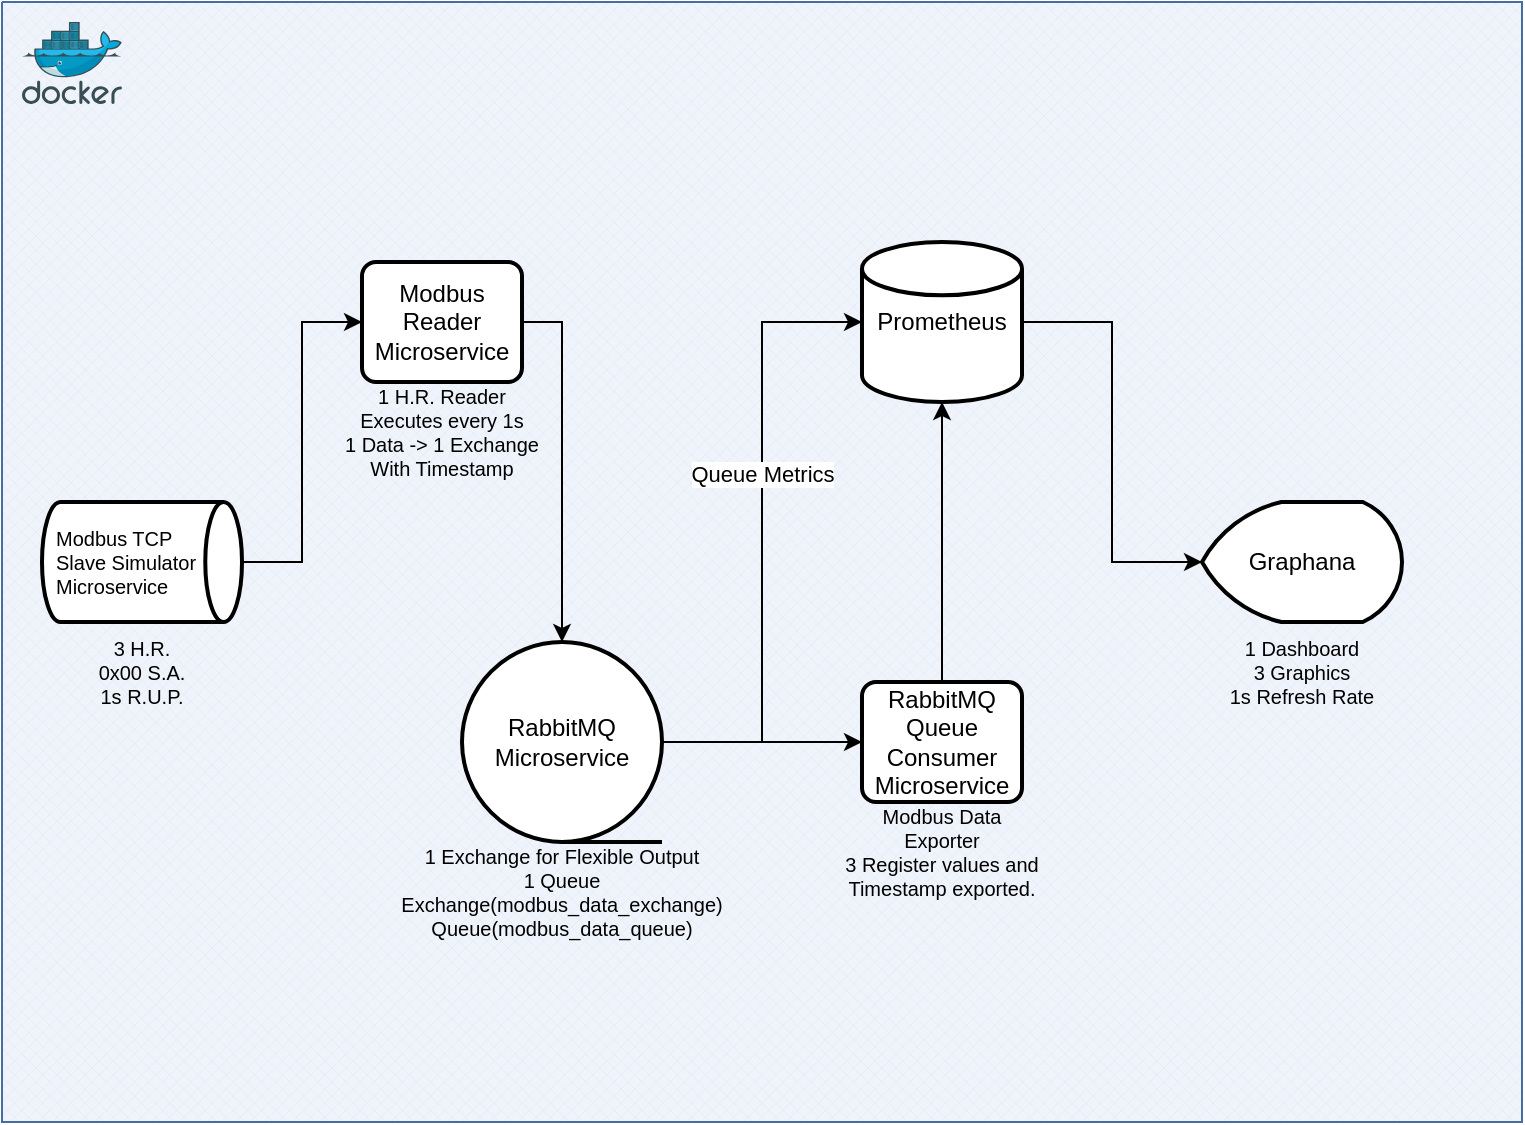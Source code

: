 <mxfile version="22.1.5" type="device">
  <diagram name="Page-1" id="iyPXEvSP8MVs31zQFToT">
    <mxGraphModel dx="954" dy="640" grid="1" gridSize="10" guides="1" tooltips="1" connect="1" arrows="1" fold="1" page="1" pageScale="1" pageWidth="850" pageHeight="1100" math="0" shadow="0">
      <root>
        <mxCell id="0" />
        <mxCell id="1" parent="0" />
        <mxCell id="0f5eWezWo_BUU3gNvSpf-1" value="" style="verticalLabelPosition=bottom;verticalAlign=top;html=1;shape=mxgraph.basic.patternFillRect;fillStyle=diagGrid;step=5;fillStrokeWidth=0.2;fillStrokeColor=#dddddd;movable=1;resizable=1;rotatable=1;deletable=1;editable=1;locked=0;connectable=1;fillColor=#EFF4FC;strokeColor=#466CA3;" vertex="1" parent="1">
          <mxGeometry x="40" y="40" width="760" height="560" as="geometry" />
        </mxCell>
        <mxCell id="0f5eWezWo_BUU3gNvSpf-8" style="edgeStyle=orthogonalEdgeStyle;rounded=0;orthogonalLoop=1;jettySize=auto;html=1;entryX=0;entryY=0.5;entryDx=0;entryDy=0;" edge="1" parent="1" source="0f5eWezWo_BUU3gNvSpf-3" target="0f5eWezWo_BUU3gNvSpf-5">
          <mxGeometry relative="1" as="geometry" />
        </mxCell>
        <mxCell id="0f5eWezWo_BUU3gNvSpf-3" value="Modbus TCP&lt;br&gt;Slave Simulator Microservice" style="strokeWidth=2;html=1;shape=mxgraph.flowchart.direct_data;whiteSpace=wrap;fontSize=10;align=left;spacingLeft=5;" vertex="1" parent="1">
          <mxGeometry x="60" y="290" width="100" height="60" as="geometry" />
        </mxCell>
        <mxCell id="0f5eWezWo_BUU3gNvSpf-4" value="3 H.R.&lt;br style=&quot;font-size: 10px;&quot;&gt;0x00 S.A.&lt;br style=&quot;font-size: 10px;&quot;&gt;1s R.U.P." style="text;html=1;strokeColor=none;fillColor=none;align=center;verticalAlign=middle;whiteSpace=wrap;rounded=0;fontSize=10;" vertex="1" parent="1">
          <mxGeometry x="60" y="350" width="100" height="50" as="geometry" />
        </mxCell>
        <mxCell id="0f5eWezWo_BUU3gNvSpf-10" style="edgeStyle=orthogonalEdgeStyle;rounded=0;orthogonalLoop=1;jettySize=auto;html=1;entryX=0.5;entryY=0;entryDx=0;entryDy=0;entryPerimeter=0;" edge="1" parent="1" source="0f5eWezWo_BUU3gNvSpf-5" target="0f5eWezWo_BUU3gNvSpf-9">
          <mxGeometry relative="1" as="geometry">
            <mxPoint x="320" y="220" as="targetPoint" />
            <Array as="points">
              <mxPoint x="320" y="200" />
            </Array>
          </mxGeometry>
        </mxCell>
        <mxCell id="0f5eWezWo_BUU3gNvSpf-5" value="Modbus Reader&lt;br&gt;Microservice" style="rounded=1;whiteSpace=wrap;html=1;absoluteArcSize=1;arcSize=14;strokeWidth=2;" vertex="1" parent="1">
          <mxGeometry x="220" y="170" width="80" height="60" as="geometry" />
        </mxCell>
        <mxCell id="0f5eWezWo_BUU3gNvSpf-6" value="1 H.R. Reader&lt;br&gt;Executes every 1s&lt;br&gt;1 Data -&amp;gt; 1 Exchange&lt;br&gt;With Timestamp" style="text;html=1;strokeColor=none;fillColor=none;align=center;verticalAlign=middle;whiteSpace=wrap;rounded=0;fontSize=10;" vertex="1" parent="1">
          <mxGeometry x="210" y="230" width="100" height="50" as="geometry" />
        </mxCell>
        <mxCell id="0f5eWezWo_BUU3gNvSpf-13" style="edgeStyle=orthogonalEdgeStyle;rounded=0;orthogonalLoop=1;jettySize=auto;html=1;entryX=0;entryY=0.5;entryDx=0;entryDy=0;" edge="1" parent="1" source="0f5eWezWo_BUU3gNvSpf-9" target="0f5eWezWo_BUU3gNvSpf-12">
          <mxGeometry relative="1" as="geometry" />
        </mxCell>
        <mxCell id="0f5eWezWo_BUU3gNvSpf-9" value="RabbitMQ Microservice" style="strokeWidth=2;html=1;shape=mxgraph.flowchart.sequential_data;whiteSpace=wrap;" vertex="1" parent="1">
          <mxGeometry x="270" y="360" width="100" height="100" as="geometry" />
        </mxCell>
        <mxCell id="0f5eWezWo_BUU3gNvSpf-11" value="1 Exchange for Flexible Output&lt;br&gt;1 Queue&lt;br&gt;Exchange(modbus_data_exchange)&lt;br&gt;Queue(modbus_data_queue)" style="text;html=1;strokeColor=none;fillColor=none;align=center;verticalAlign=middle;whiteSpace=wrap;rounded=0;fontSize=10;" vertex="1" parent="1">
          <mxGeometry x="270" y="460" width="100" height="50" as="geometry" />
        </mxCell>
        <mxCell id="0f5eWezWo_BUU3gNvSpf-12" value="RabbitMQ Queue Consumer Microservice" style="rounded=1;whiteSpace=wrap;html=1;absoluteArcSize=1;arcSize=14;strokeWidth=2;" vertex="1" parent="1">
          <mxGeometry x="470" y="380" width="80" height="60" as="geometry" />
        </mxCell>
        <mxCell id="0f5eWezWo_BUU3gNvSpf-14" value="Prometheus" style="strokeWidth=2;html=1;shape=mxgraph.flowchart.database;whiteSpace=wrap;" vertex="1" parent="1">
          <mxGeometry x="470" y="160" width="80" height="80" as="geometry" />
        </mxCell>
        <mxCell id="0f5eWezWo_BUU3gNvSpf-15" value="Graphana" style="strokeWidth=2;html=1;shape=mxgraph.flowchart.display;whiteSpace=wrap;" vertex="1" parent="1">
          <mxGeometry x="640" y="290" width="100" height="60" as="geometry" />
        </mxCell>
        <mxCell id="0f5eWezWo_BUU3gNvSpf-16" style="edgeStyle=orthogonalEdgeStyle;rounded=0;orthogonalLoop=1;jettySize=auto;html=1;entryX=0.5;entryY=1;entryDx=0;entryDy=0;entryPerimeter=0;" edge="1" parent="1" source="0f5eWezWo_BUU3gNvSpf-12" target="0f5eWezWo_BUU3gNvSpf-14">
          <mxGeometry relative="1" as="geometry" />
        </mxCell>
        <mxCell id="0f5eWezWo_BUU3gNvSpf-17" style="edgeStyle=orthogonalEdgeStyle;rounded=0;orthogonalLoop=1;jettySize=auto;html=1;entryX=0;entryY=0.5;entryDx=0;entryDy=0;entryPerimeter=0;" edge="1" parent="1" source="0f5eWezWo_BUU3gNvSpf-14" target="0f5eWezWo_BUU3gNvSpf-15">
          <mxGeometry relative="1" as="geometry" />
        </mxCell>
        <mxCell id="0f5eWezWo_BUU3gNvSpf-18" style="edgeStyle=orthogonalEdgeStyle;rounded=0;orthogonalLoop=1;jettySize=auto;html=1;entryX=0;entryY=0.5;entryDx=0;entryDy=0;entryPerimeter=0;" edge="1" parent="1" source="0f5eWezWo_BUU3gNvSpf-9" target="0f5eWezWo_BUU3gNvSpf-14">
          <mxGeometry relative="1" as="geometry">
            <Array as="points">
              <mxPoint x="420" y="410" />
              <mxPoint x="420" y="200" />
            </Array>
          </mxGeometry>
        </mxCell>
        <mxCell id="0f5eWezWo_BUU3gNvSpf-19" value="Queue Metrics" style="edgeLabel;html=1;align=center;verticalAlign=middle;resizable=0;points=[];" vertex="1" connectable="0" parent="0f5eWezWo_BUU3gNvSpf-18">
          <mxGeometry x="0.187" relative="1" as="geometry">
            <mxPoint as="offset" />
          </mxGeometry>
        </mxCell>
        <mxCell id="0f5eWezWo_BUU3gNvSpf-20" value="Modbus Data Exporter&lt;br&gt;3 Register values and Timestamp exported." style="text;html=1;strokeColor=none;fillColor=none;align=center;verticalAlign=middle;whiteSpace=wrap;rounded=0;fontSize=10;" vertex="1" parent="1">
          <mxGeometry x="460" y="440" width="100" height="50" as="geometry" />
        </mxCell>
        <mxCell id="0f5eWezWo_BUU3gNvSpf-21" value="1 Dashboard&lt;br&gt;3 Graphics&lt;br&gt;1s Refresh Rate" style="text;html=1;strokeColor=none;fillColor=none;align=center;verticalAlign=middle;whiteSpace=wrap;rounded=0;fontSize=10;" vertex="1" parent="1">
          <mxGeometry x="640" y="350" width="100" height="50" as="geometry" />
        </mxCell>
        <mxCell id="0f5eWezWo_BUU3gNvSpf-23" value="" style="image;sketch=0;aspect=fixed;html=1;points=[];align=center;fontSize=12;image=img/lib/mscae/Docker.svg;" vertex="1" parent="1">
          <mxGeometry x="50" y="50" width="50" height="41" as="geometry" />
        </mxCell>
      </root>
    </mxGraphModel>
  </diagram>
</mxfile>
